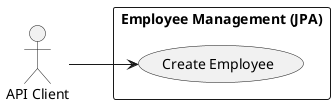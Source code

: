 @startuml
left to right direction
actor "API Client" as client
rectangle "Employee Management (JPA)" {
  usecase "Create Employee" as UC_Create
}
client --> UC_Create
@enduml
